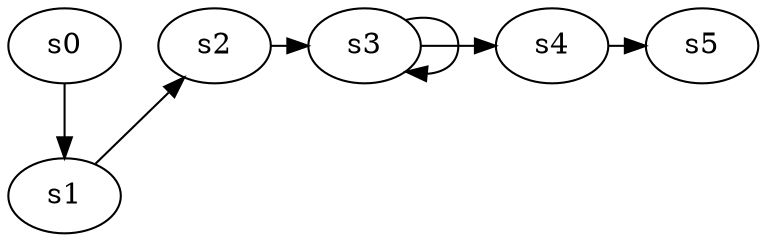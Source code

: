 digraph game_0013_chain_6 {
    s0 [name="s0", player=0];
    s1 [name="s1", player=1];
    s2 [name="s2", player=0];
    s3 [name="s3", player=1];
    s4 [name="s4", player=0, target=1];
    s5 [name="s5", player=1];

    s0 -> s1;
    s1 -> s2 [constraint="time == 8"];
    s2 -> s3 [constraint="time % 4 == 3"];
    s3 -> s4 [constraint="time == 15"];
    s4 -> s5 [constraint="time % 2 == 0"];
    s3 -> s3 [constraint="time % 3 == 0"];
}

